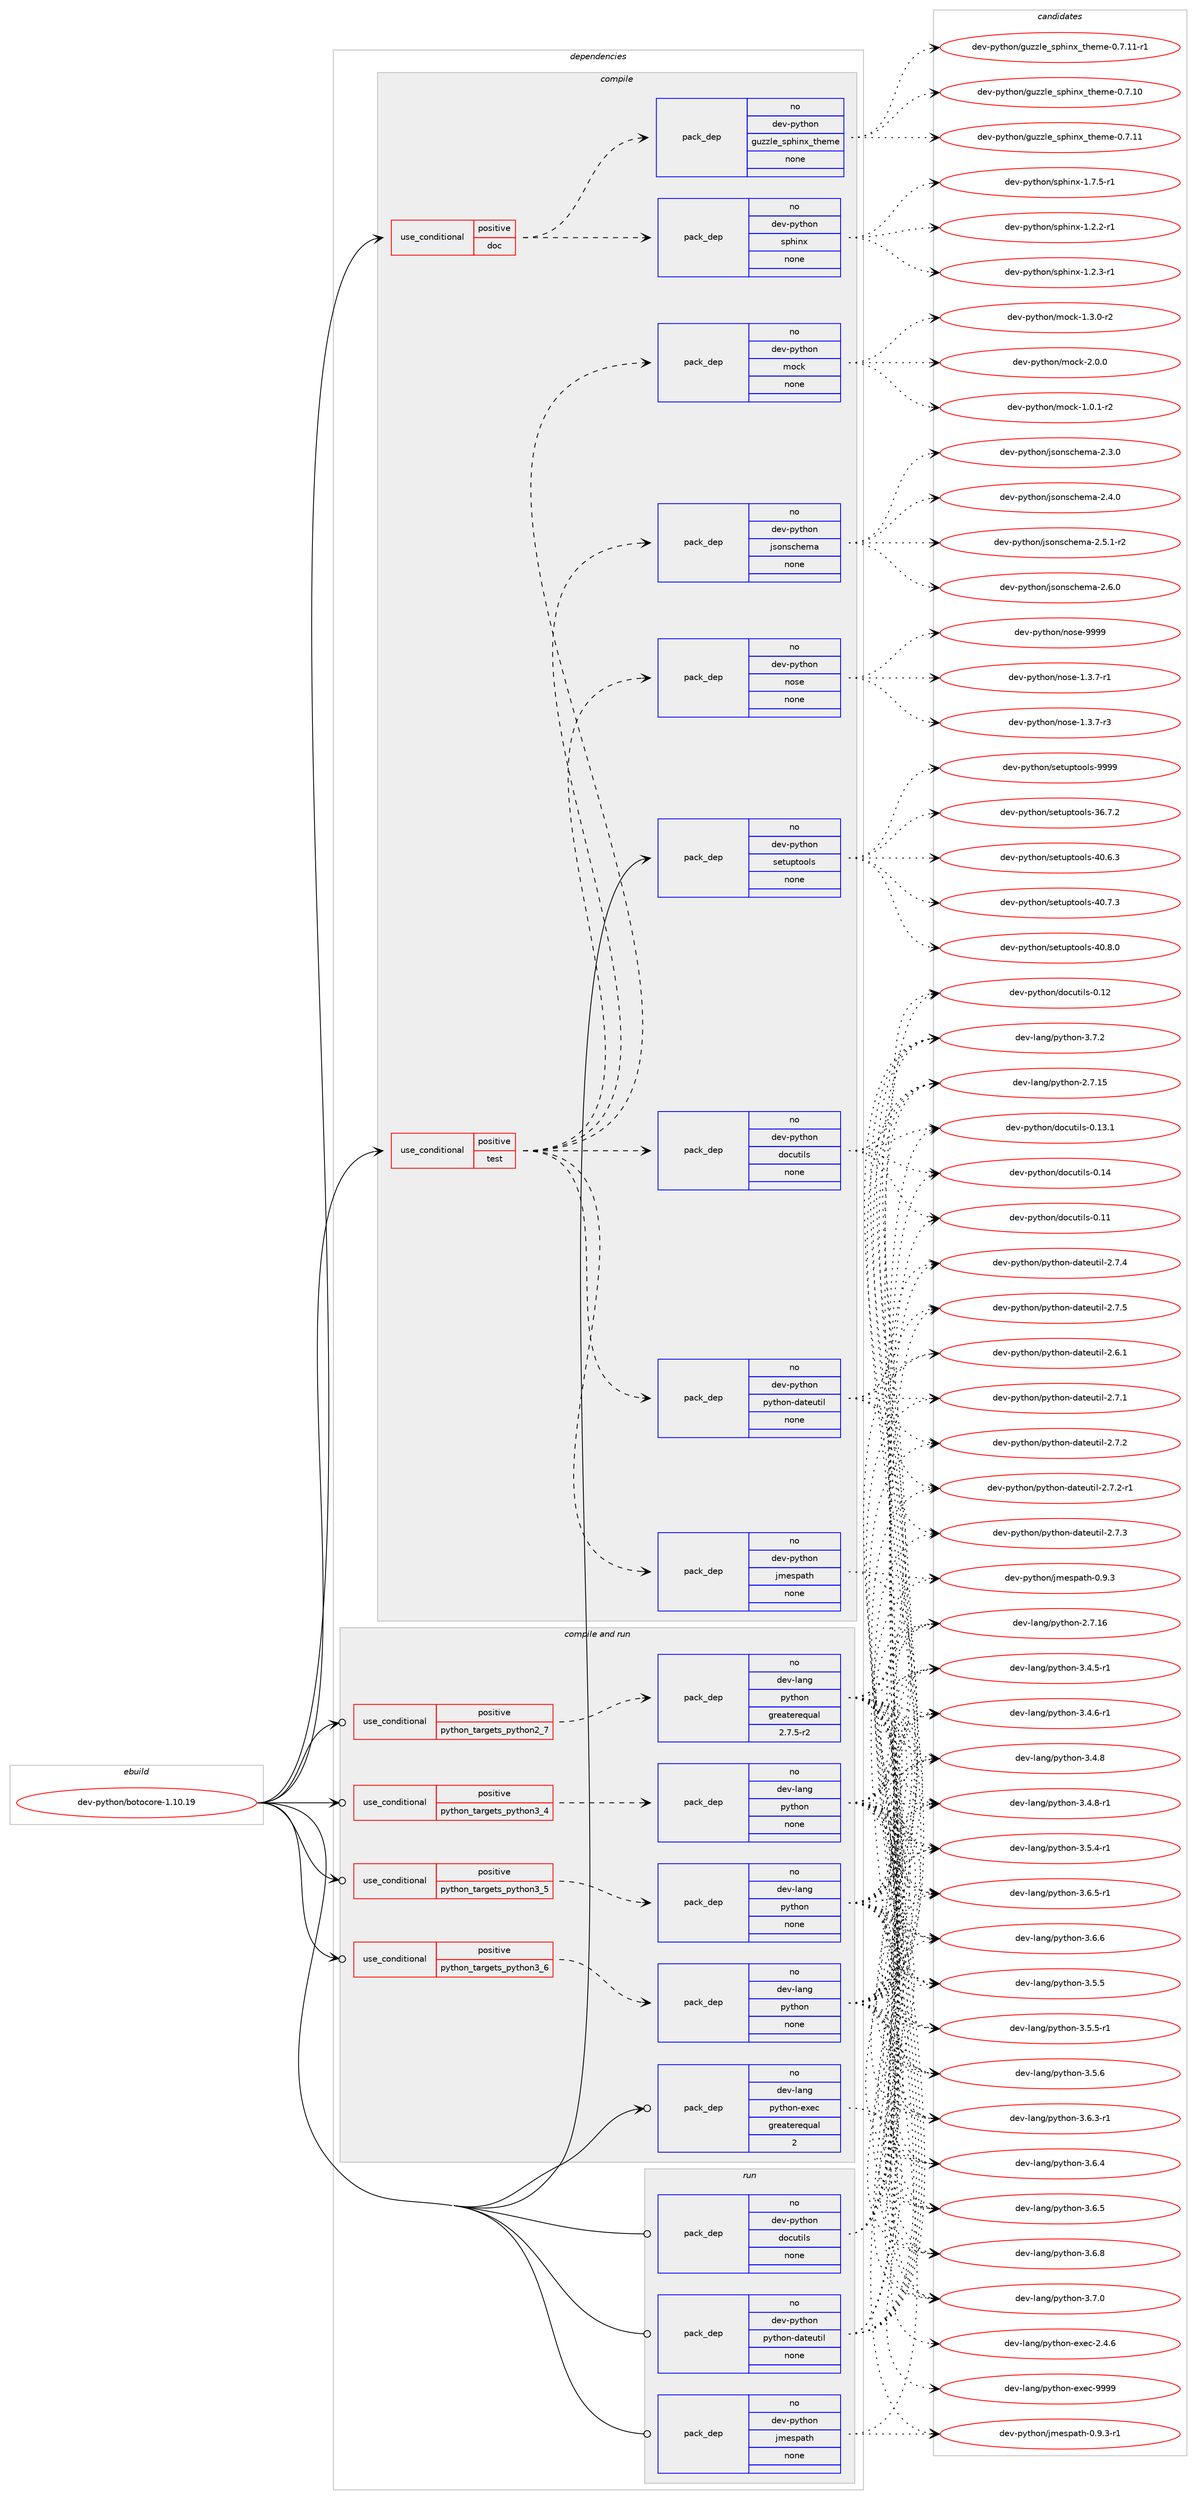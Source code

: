 digraph prolog {

# *************
# Graph options
# *************

newrank=true;
concentrate=true;
compound=true;
graph [rankdir=LR,fontname=Helvetica,fontsize=10,ranksep=1.5];#, ranksep=2.5, nodesep=0.2];
edge  [arrowhead=vee];
node  [fontname=Helvetica,fontsize=10];

# **********
# The ebuild
# **********

subgraph cluster_leftcol {
color=gray;
rank=same;
label=<<i>ebuild</i>>;
id [label="dev-python/botocore-1.10.19", color=red, width=4, href="../dev-python/botocore-1.10.19.svg"];
}

# ****************
# The dependencies
# ****************

subgraph cluster_midcol {
color=gray;
label=<<i>dependencies</i>>;
subgraph cluster_compile {
fillcolor="#eeeeee";
style=filled;
label=<<i>compile</i>>;
subgraph cond371850 {
dependency1401743 [label=<<TABLE BORDER="0" CELLBORDER="1" CELLSPACING="0" CELLPADDING="4"><TR><TD ROWSPAN="3" CELLPADDING="10">use_conditional</TD></TR><TR><TD>positive</TD></TR><TR><TD>doc</TD></TR></TABLE>>, shape=none, color=red];
subgraph pack1006665 {
dependency1401744 [label=<<TABLE BORDER="0" CELLBORDER="1" CELLSPACING="0" CELLPADDING="4" WIDTH="220"><TR><TD ROWSPAN="6" CELLPADDING="30">pack_dep</TD></TR><TR><TD WIDTH="110">no</TD></TR><TR><TD>dev-python</TD></TR><TR><TD>guzzle_sphinx_theme</TD></TR><TR><TD>none</TD></TR><TR><TD></TD></TR></TABLE>>, shape=none, color=blue];
}
dependency1401743:e -> dependency1401744:w [weight=20,style="dashed",arrowhead="vee"];
subgraph pack1006666 {
dependency1401745 [label=<<TABLE BORDER="0" CELLBORDER="1" CELLSPACING="0" CELLPADDING="4" WIDTH="220"><TR><TD ROWSPAN="6" CELLPADDING="30">pack_dep</TD></TR><TR><TD WIDTH="110">no</TD></TR><TR><TD>dev-python</TD></TR><TR><TD>sphinx</TD></TR><TR><TD>none</TD></TR><TR><TD></TD></TR></TABLE>>, shape=none, color=blue];
}
dependency1401743:e -> dependency1401745:w [weight=20,style="dashed",arrowhead="vee"];
}
id:e -> dependency1401743:w [weight=20,style="solid",arrowhead="vee"];
subgraph cond371851 {
dependency1401746 [label=<<TABLE BORDER="0" CELLBORDER="1" CELLSPACING="0" CELLPADDING="4"><TR><TD ROWSPAN="3" CELLPADDING="10">use_conditional</TD></TR><TR><TD>positive</TD></TR><TR><TD>test</TD></TR></TABLE>>, shape=none, color=red];
subgraph pack1006667 {
dependency1401747 [label=<<TABLE BORDER="0" CELLBORDER="1" CELLSPACING="0" CELLPADDING="4" WIDTH="220"><TR><TD ROWSPAN="6" CELLPADDING="30">pack_dep</TD></TR><TR><TD WIDTH="110">no</TD></TR><TR><TD>dev-python</TD></TR><TR><TD>docutils</TD></TR><TR><TD>none</TD></TR><TR><TD></TD></TR></TABLE>>, shape=none, color=blue];
}
dependency1401746:e -> dependency1401747:w [weight=20,style="dashed",arrowhead="vee"];
subgraph pack1006668 {
dependency1401748 [label=<<TABLE BORDER="0" CELLBORDER="1" CELLSPACING="0" CELLPADDING="4" WIDTH="220"><TR><TD ROWSPAN="6" CELLPADDING="30">pack_dep</TD></TR><TR><TD WIDTH="110">no</TD></TR><TR><TD>dev-python</TD></TR><TR><TD>jmespath</TD></TR><TR><TD>none</TD></TR><TR><TD></TD></TR></TABLE>>, shape=none, color=blue];
}
dependency1401746:e -> dependency1401748:w [weight=20,style="dashed",arrowhead="vee"];
subgraph pack1006669 {
dependency1401749 [label=<<TABLE BORDER="0" CELLBORDER="1" CELLSPACING="0" CELLPADDING="4" WIDTH="220"><TR><TD ROWSPAN="6" CELLPADDING="30">pack_dep</TD></TR><TR><TD WIDTH="110">no</TD></TR><TR><TD>dev-python</TD></TR><TR><TD>python-dateutil</TD></TR><TR><TD>none</TD></TR><TR><TD></TD></TR></TABLE>>, shape=none, color=blue];
}
dependency1401746:e -> dependency1401749:w [weight=20,style="dashed",arrowhead="vee"];
subgraph pack1006670 {
dependency1401750 [label=<<TABLE BORDER="0" CELLBORDER="1" CELLSPACING="0" CELLPADDING="4" WIDTH="220"><TR><TD ROWSPAN="6" CELLPADDING="30">pack_dep</TD></TR><TR><TD WIDTH="110">no</TD></TR><TR><TD>dev-python</TD></TR><TR><TD>mock</TD></TR><TR><TD>none</TD></TR><TR><TD></TD></TR></TABLE>>, shape=none, color=blue];
}
dependency1401746:e -> dependency1401750:w [weight=20,style="dashed",arrowhead="vee"];
subgraph pack1006671 {
dependency1401751 [label=<<TABLE BORDER="0" CELLBORDER="1" CELLSPACING="0" CELLPADDING="4" WIDTH="220"><TR><TD ROWSPAN="6" CELLPADDING="30">pack_dep</TD></TR><TR><TD WIDTH="110">no</TD></TR><TR><TD>dev-python</TD></TR><TR><TD>nose</TD></TR><TR><TD>none</TD></TR><TR><TD></TD></TR></TABLE>>, shape=none, color=blue];
}
dependency1401746:e -> dependency1401751:w [weight=20,style="dashed",arrowhead="vee"];
subgraph pack1006672 {
dependency1401752 [label=<<TABLE BORDER="0" CELLBORDER="1" CELLSPACING="0" CELLPADDING="4" WIDTH="220"><TR><TD ROWSPAN="6" CELLPADDING="30">pack_dep</TD></TR><TR><TD WIDTH="110">no</TD></TR><TR><TD>dev-python</TD></TR><TR><TD>jsonschema</TD></TR><TR><TD>none</TD></TR><TR><TD></TD></TR></TABLE>>, shape=none, color=blue];
}
dependency1401746:e -> dependency1401752:w [weight=20,style="dashed",arrowhead="vee"];
}
id:e -> dependency1401746:w [weight=20,style="solid",arrowhead="vee"];
subgraph pack1006673 {
dependency1401753 [label=<<TABLE BORDER="0" CELLBORDER="1" CELLSPACING="0" CELLPADDING="4" WIDTH="220"><TR><TD ROWSPAN="6" CELLPADDING="30">pack_dep</TD></TR><TR><TD WIDTH="110">no</TD></TR><TR><TD>dev-python</TD></TR><TR><TD>setuptools</TD></TR><TR><TD>none</TD></TR><TR><TD></TD></TR></TABLE>>, shape=none, color=blue];
}
id:e -> dependency1401753:w [weight=20,style="solid",arrowhead="vee"];
}
subgraph cluster_compileandrun {
fillcolor="#eeeeee";
style=filled;
label=<<i>compile and run</i>>;
subgraph cond371852 {
dependency1401754 [label=<<TABLE BORDER="0" CELLBORDER="1" CELLSPACING="0" CELLPADDING="4"><TR><TD ROWSPAN="3" CELLPADDING="10">use_conditional</TD></TR><TR><TD>positive</TD></TR><TR><TD>python_targets_python2_7</TD></TR></TABLE>>, shape=none, color=red];
subgraph pack1006674 {
dependency1401755 [label=<<TABLE BORDER="0" CELLBORDER="1" CELLSPACING="0" CELLPADDING="4" WIDTH="220"><TR><TD ROWSPAN="6" CELLPADDING="30">pack_dep</TD></TR><TR><TD WIDTH="110">no</TD></TR><TR><TD>dev-lang</TD></TR><TR><TD>python</TD></TR><TR><TD>greaterequal</TD></TR><TR><TD>2.7.5-r2</TD></TR></TABLE>>, shape=none, color=blue];
}
dependency1401754:e -> dependency1401755:w [weight=20,style="dashed",arrowhead="vee"];
}
id:e -> dependency1401754:w [weight=20,style="solid",arrowhead="odotvee"];
subgraph cond371853 {
dependency1401756 [label=<<TABLE BORDER="0" CELLBORDER="1" CELLSPACING="0" CELLPADDING="4"><TR><TD ROWSPAN="3" CELLPADDING="10">use_conditional</TD></TR><TR><TD>positive</TD></TR><TR><TD>python_targets_python3_4</TD></TR></TABLE>>, shape=none, color=red];
subgraph pack1006675 {
dependency1401757 [label=<<TABLE BORDER="0" CELLBORDER="1" CELLSPACING="0" CELLPADDING="4" WIDTH="220"><TR><TD ROWSPAN="6" CELLPADDING="30">pack_dep</TD></TR><TR><TD WIDTH="110">no</TD></TR><TR><TD>dev-lang</TD></TR><TR><TD>python</TD></TR><TR><TD>none</TD></TR><TR><TD></TD></TR></TABLE>>, shape=none, color=blue];
}
dependency1401756:e -> dependency1401757:w [weight=20,style="dashed",arrowhead="vee"];
}
id:e -> dependency1401756:w [weight=20,style="solid",arrowhead="odotvee"];
subgraph cond371854 {
dependency1401758 [label=<<TABLE BORDER="0" CELLBORDER="1" CELLSPACING="0" CELLPADDING="4"><TR><TD ROWSPAN="3" CELLPADDING="10">use_conditional</TD></TR><TR><TD>positive</TD></TR><TR><TD>python_targets_python3_5</TD></TR></TABLE>>, shape=none, color=red];
subgraph pack1006676 {
dependency1401759 [label=<<TABLE BORDER="0" CELLBORDER="1" CELLSPACING="0" CELLPADDING="4" WIDTH="220"><TR><TD ROWSPAN="6" CELLPADDING="30">pack_dep</TD></TR><TR><TD WIDTH="110">no</TD></TR><TR><TD>dev-lang</TD></TR><TR><TD>python</TD></TR><TR><TD>none</TD></TR><TR><TD></TD></TR></TABLE>>, shape=none, color=blue];
}
dependency1401758:e -> dependency1401759:w [weight=20,style="dashed",arrowhead="vee"];
}
id:e -> dependency1401758:w [weight=20,style="solid",arrowhead="odotvee"];
subgraph cond371855 {
dependency1401760 [label=<<TABLE BORDER="0" CELLBORDER="1" CELLSPACING="0" CELLPADDING="4"><TR><TD ROWSPAN="3" CELLPADDING="10">use_conditional</TD></TR><TR><TD>positive</TD></TR><TR><TD>python_targets_python3_6</TD></TR></TABLE>>, shape=none, color=red];
subgraph pack1006677 {
dependency1401761 [label=<<TABLE BORDER="0" CELLBORDER="1" CELLSPACING="0" CELLPADDING="4" WIDTH="220"><TR><TD ROWSPAN="6" CELLPADDING="30">pack_dep</TD></TR><TR><TD WIDTH="110">no</TD></TR><TR><TD>dev-lang</TD></TR><TR><TD>python</TD></TR><TR><TD>none</TD></TR><TR><TD></TD></TR></TABLE>>, shape=none, color=blue];
}
dependency1401760:e -> dependency1401761:w [weight=20,style="dashed",arrowhead="vee"];
}
id:e -> dependency1401760:w [weight=20,style="solid",arrowhead="odotvee"];
subgraph pack1006678 {
dependency1401762 [label=<<TABLE BORDER="0" CELLBORDER="1" CELLSPACING="0" CELLPADDING="4" WIDTH="220"><TR><TD ROWSPAN="6" CELLPADDING="30">pack_dep</TD></TR><TR><TD WIDTH="110">no</TD></TR><TR><TD>dev-lang</TD></TR><TR><TD>python-exec</TD></TR><TR><TD>greaterequal</TD></TR><TR><TD>2</TD></TR></TABLE>>, shape=none, color=blue];
}
id:e -> dependency1401762:w [weight=20,style="solid",arrowhead="odotvee"];
}
subgraph cluster_run {
fillcolor="#eeeeee";
style=filled;
label=<<i>run</i>>;
subgraph pack1006679 {
dependency1401763 [label=<<TABLE BORDER="0" CELLBORDER="1" CELLSPACING="0" CELLPADDING="4" WIDTH="220"><TR><TD ROWSPAN="6" CELLPADDING="30">pack_dep</TD></TR><TR><TD WIDTH="110">no</TD></TR><TR><TD>dev-python</TD></TR><TR><TD>docutils</TD></TR><TR><TD>none</TD></TR><TR><TD></TD></TR></TABLE>>, shape=none, color=blue];
}
id:e -> dependency1401763:w [weight=20,style="solid",arrowhead="odot"];
subgraph pack1006680 {
dependency1401764 [label=<<TABLE BORDER="0" CELLBORDER="1" CELLSPACING="0" CELLPADDING="4" WIDTH="220"><TR><TD ROWSPAN="6" CELLPADDING="30">pack_dep</TD></TR><TR><TD WIDTH="110">no</TD></TR><TR><TD>dev-python</TD></TR><TR><TD>jmespath</TD></TR><TR><TD>none</TD></TR><TR><TD></TD></TR></TABLE>>, shape=none, color=blue];
}
id:e -> dependency1401764:w [weight=20,style="solid",arrowhead="odot"];
subgraph pack1006681 {
dependency1401765 [label=<<TABLE BORDER="0" CELLBORDER="1" CELLSPACING="0" CELLPADDING="4" WIDTH="220"><TR><TD ROWSPAN="6" CELLPADDING="30">pack_dep</TD></TR><TR><TD WIDTH="110">no</TD></TR><TR><TD>dev-python</TD></TR><TR><TD>python-dateutil</TD></TR><TR><TD>none</TD></TR><TR><TD></TD></TR></TABLE>>, shape=none, color=blue];
}
id:e -> dependency1401765:w [weight=20,style="solid",arrowhead="odot"];
}
}

# **************
# The candidates
# **************

subgraph cluster_choices {
rank=same;
color=gray;
label=<<i>candidates</i>>;

subgraph choice1006665 {
color=black;
nodesep=1;
choice1001011184511212111610411111047103117122122108101951151121041051101209511610410110910145484655464948 [label="dev-python/guzzle_sphinx_theme-0.7.10", color=red, width=4,href="../dev-python/guzzle_sphinx_theme-0.7.10.svg"];
choice1001011184511212111610411111047103117122122108101951151121041051101209511610410110910145484655464949 [label="dev-python/guzzle_sphinx_theme-0.7.11", color=red, width=4,href="../dev-python/guzzle_sphinx_theme-0.7.11.svg"];
choice10010111845112121116104111110471031171221221081019511511210410511012095116104101109101454846554649494511449 [label="dev-python/guzzle_sphinx_theme-0.7.11-r1", color=red, width=4,href="../dev-python/guzzle_sphinx_theme-0.7.11-r1.svg"];
dependency1401744:e -> choice1001011184511212111610411111047103117122122108101951151121041051101209511610410110910145484655464948:w [style=dotted,weight="100"];
dependency1401744:e -> choice1001011184511212111610411111047103117122122108101951151121041051101209511610410110910145484655464949:w [style=dotted,weight="100"];
dependency1401744:e -> choice10010111845112121116104111110471031171221221081019511511210410511012095116104101109101454846554649494511449:w [style=dotted,weight="100"];
}
subgraph choice1006666 {
color=black;
nodesep=1;
choice10010111845112121116104111110471151121041051101204549465046504511449 [label="dev-python/sphinx-1.2.2-r1", color=red, width=4,href="../dev-python/sphinx-1.2.2-r1.svg"];
choice10010111845112121116104111110471151121041051101204549465046514511449 [label="dev-python/sphinx-1.2.3-r1", color=red, width=4,href="../dev-python/sphinx-1.2.3-r1.svg"];
choice10010111845112121116104111110471151121041051101204549465546534511449 [label="dev-python/sphinx-1.7.5-r1", color=red, width=4,href="../dev-python/sphinx-1.7.5-r1.svg"];
dependency1401745:e -> choice10010111845112121116104111110471151121041051101204549465046504511449:w [style=dotted,weight="100"];
dependency1401745:e -> choice10010111845112121116104111110471151121041051101204549465046514511449:w [style=dotted,weight="100"];
dependency1401745:e -> choice10010111845112121116104111110471151121041051101204549465546534511449:w [style=dotted,weight="100"];
}
subgraph choice1006667 {
color=black;
nodesep=1;
choice1001011184511212111610411111047100111991171161051081154548464949 [label="dev-python/docutils-0.11", color=red, width=4,href="../dev-python/docutils-0.11.svg"];
choice1001011184511212111610411111047100111991171161051081154548464950 [label="dev-python/docutils-0.12", color=red, width=4,href="../dev-python/docutils-0.12.svg"];
choice10010111845112121116104111110471001119911711610510811545484649514649 [label="dev-python/docutils-0.13.1", color=red, width=4,href="../dev-python/docutils-0.13.1.svg"];
choice1001011184511212111610411111047100111991171161051081154548464952 [label="dev-python/docutils-0.14", color=red, width=4,href="../dev-python/docutils-0.14.svg"];
dependency1401747:e -> choice1001011184511212111610411111047100111991171161051081154548464949:w [style=dotted,weight="100"];
dependency1401747:e -> choice1001011184511212111610411111047100111991171161051081154548464950:w [style=dotted,weight="100"];
dependency1401747:e -> choice10010111845112121116104111110471001119911711610510811545484649514649:w [style=dotted,weight="100"];
dependency1401747:e -> choice1001011184511212111610411111047100111991171161051081154548464952:w [style=dotted,weight="100"];
}
subgraph choice1006668 {
color=black;
nodesep=1;
choice100101118451121211161041111104710610910111511297116104454846574651 [label="dev-python/jmespath-0.9.3", color=red, width=4,href="../dev-python/jmespath-0.9.3.svg"];
choice1001011184511212111610411111047106109101115112971161044548465746514511449 [label="dev-python/jmespath-0.9.3-r1", color=red, width=4,href="../dev-python/jmespath-0.9.3-r1.svg"];
dependency1401748:e -> choice100101118451121211161041111104710610910111511297116104454846574651:w [style=dotted,weight="100"];
dependency1401748:e -> choice1001011184511212111610411111047106109101115112971161044548465746514511449:w [style=dotted,weight="100"];
}
subgraph choice1006669 {
color=black;
nodesep=1;
choice10010111845112121116104111110471121211161041111104510097116101117116105108455046544649 [label="dev-python/python-dateutil-2.6.1", color=red, width=4,href="../dev-python/python-dateutil-2.6.1.svg"];
choice10010111845112121116104111110471121211161041111104510097116101117116105108455046554649 [label="dev-python/python-dateutil-2.7.1", color=red, width=4,href="../dev-python/python-dateutil-2.7.1.svg"];
choice10010111845112121116104111110471121211161041111104510097116101117116105108455046554650 [label="dev-python/python-dateutil-2.7.2", color=red, width=4,href="../dev-python/python-dateutil-2.7.2.svg"];
choice100101118451121211161041111104711212111610411111045100971161011171161051084550465546504511449 [label="dev-python/python-dateutil-2.7.2-r1", color=red, width=4,href="../dev-python/python-dateutil-2.7.2-r1.svg"];
choice10010111845112121116104111110471121211161041111104510097116101117116105108455046554651 [label="dev-python/python-dateutil-2.7.3", color=red, width=4,href="../dev-python/python-dateutil-2.7.3.svg"];
choice10010111845112121116104111110471121211161041111104510097116101117116105108455046554652 [label="dev-python/python-dateutil-2.7.4", color=red, width=4,href="../dev-python/python-dateutil-2.7.4.svg"];
choice10010111845112121116104111110471121211161041111104510097116101117116105108455046554653 [label="dev-python/python-dateutil-2.7.5", color=red, width=4,href="../dev-python/python-dateutil-2.7.5.svg"];
dependency1401749:e -> choice10010111845112121116104111110471121211161041111104510097116101117116105108455046544649:w [style=dotted,weight="100"];
dependency1401749:e -> choice10010111845112121116104111110471121211161041111104510097116101117116105108455046554649:w [style=dotted,weight="100"];
dependency1401749:e -> choice10010111845112121116104111110471121211161041111104510097116101117116105108455046554650:w [style=dotted,weight="100"];
dependency1401749:e -> choice100101118451121211161041111104711212111610411111045100971161011171161051084550465546504511449:w [style=dotted,weight="100"];
dependency1401749:e -> choice10010111845112121116104111110471121211161041111104510097116101117116105108455046554651:w [style=dotted,weight="100"];
dependency1401749:e -> choice10010111845112121116104111110471121211161041111104510097116101117116105108455046554652:w [style=dotted,weight="100"];
dependency1401749:e -> choice10010111845112121116104111110471121211161041111104510097116101117116105108455046554653:w [style=dotted,weight="100"];
}
subgraph choice1006670 {
color=black;
nodesep=1;
choice1001011184511212111610411111047109111991074549464846494511450 [label="dev-python/mock-1.0.1-r2", color=red, width=4,href="../dev-python/mock-1.0.1-r2.svg"];
choice1001011184511212111610411111047109111991074549465146484511450 [label="dev-python/mock-1.3.0-r2", color=red, width=4,href="../dev-python/mock-1.3.0-r2.svg"];
choice100101118451121211161041111104710911199107455046484648 [label="dev-python/mock-2.0.0", color=red, width=4,href="../dev-python/mock-2.0.0.svg"];
dependency1401750:e -> choice1001011184511212111610411111047109111991074549464846494511450:w [style=dotted,weight="100"];
dependency1401750:e -> choice1001011184511212111610411111047109111991074549465146484511450:w [style=dotted,weight="100"];
dependency1401750:e -> choice100101118451121211161041111104710911199107455046484648:w [style=dotted,weight="100"];
}
subgraph choice1006671 {
color=black;
nodesep=1;
choice10010111845112121116104111110471101111151014549465146554511449 [label="dev-python/nose-1.3.7-r1", color=red, width=4,href="../dev-python/nose-1.3.7-r1.svg"];
choice10010111845112121116104111110471101111151014549465146554511451 [label="dev-python/nose-1.3.7-r3", color=red, width=4,href="../dev-python/nose-1.3.7-r3.svg"];
choice10010111845112121116104111110471101111151014557575757 [label="dev-python/nose-9999", color=red, width=4,href="../dev-python/nose-9999.svg"];
dependency1401751:e -> choice10010111845112121116104111110471101111151014549465146554511449:w [style=dotted,weight="100"];
dependency1401751:e -> choice10010111845112121116104111110471101111151014549465146554511451:w [style=dotted,weight="100"];
dependency1401751:e -> choice10010111845112121116104111110471101111151014557575757:w [style=dotted,weight="100"];
}
subgraph choice1006672 {
color=black;
nodesep=1;
choice10010111845112121116104111110471061151111101159910410110997455046514648 [label="dev-python/jsonschema-2.3.0", color=red, width=4,href="../dev-python/jsonschema-2.3.0.svg"];
choice10010111845112121116104111110471061151111101159910410110997455046524648 [label="dev-python/jsonschema-2.4.0", color=red, width=4,href="../dev-python/jsonschema-2.4.0.svg"];
choice100101118451121211161041111104710611511111011599104101109974550465346494511450 [label="dev-python/jsonschema-2.5.1-r2", color=red, width=4,href="../dev-python/jsonschema-2.5.1-r2.svg"];
choice10010111845112121116104111110471061151111101159910410110997455046544648 [label="dev-python/jsonschema-2.6.0", color=red, width=4,href="../dev-python/jsonschema-2.6.0.svg"];
dependency1401752:e -> choice10010111845112121116104111110471061151111101159910410110997455046514648:w [style=dotted,weight="100"];
dependency1401752:e -> choice10010111845112121116104111110471061151111101159910410110997455046524648:w [style=dotted,weight="100"];
dependency1401752:e -> choice100101118451121211161041111104710611511111011599104101109974550465346494511450:w [style=dotted,weight="100"];
dependency1401752:e -> choice10010111845112121116104111110471061151111101159910410110997455046544648:w [style=dotted,weight="100"];
}
subgraph choice1006673 {
color=black;
nodesep=1;
choice100101118451121211161041111104711510111611711211611111110811545515446554650 [label="dev-python/setuptools-36.7.2", color=red, width=4,href="../dev-python/setuptools-36.7.2.svg"];
choice100101118451121211161041111104711510111611711211611111110811545524846544651 [label="dev-python/setuptools-40.6.3", color=red, width=4,href="../dev-python/setuptools-40.6.3.svg"];
choice100101118451121211161041111104711510111611711211611111110811545524846554651 [label="dev-python/setuptools-40.7.3", color=red, width=4,href="../dev-python/setuptools-40.7.3.svg"];
choice100101118451121211161041111104711510111611711211611111110811545524846564648 [label="dev-python/setuptools-40.8.0", color=red, width=4,href="../dev-python/setuptools-40.8.0.svg"];
choice10010111845112121116104111110471151011161171121161111111081154557575757 [label="dev-python/setuptools-9999", color=red, width=4,href="../dev-python/setuptools-9999.svg"];
dependency1401753:e -> choice100101118451121211161041111104711510111611711211611111110811545515446554650:w [style=dotted,weight="100"];
dependency1401753:e -> choice100101118451121211161041111104711510111611711211611111110811545524846544651:w [style=dotted,weight="100"];
dependency1401753:e -> choice100101118451121211161041111104711510111611711211611111110811545524846554651:w [style=dotted,weight="100"];
dependency1401753:e -> choice100101118451121211161041111104711510111611711211611111110811545524846564648:w [style=dotted,weight="100"];
dependency1401753:e -> choice10010111845112121116104111110471151011161171121161111111081154557575757:w [style=dotted,weight="100"];
}
subgraph choice1006674 {
color=black;
nodesep=1;
choice10010111845108971101034711212111610411111045504655464953 [label="dev-lang/python-2.7.15", color=red, width=4,href="../dev-lang/python-2.7.15.svg"];
choice10010111845108971101034711212111610411111045504655464954 [label="dev-lang/python-2.7.16", color=red, width=4,href="../dev-lang/python-2.7.16.svg"];
choice1001011184510897110103471121211161041111104551465246534511449 [label="dev-lang/python-3.4.5-r1", color=red, width=4,href="../dev-lang/python-3.4.5-r1.svg"];
choice1001011184510897110103471121211161041111104551465246544511449 [label="dev-lang/python-3.4.6-r1", color=red, width=4,href="../dev-lang/python-3.4.6-r1.svg"];
choice100101118451089711010347112121116104111110455146524656 [label="dev-lang/python-3.4.8", color=red, width=4,href="../dev-lang/python-3.4.8.svg"];
choice1001011184510897110103471121211161041111104551465246564511449 [label="dev-lang/python-3.4.8-r1", color=red, width=4,href="../dev-lang/python-3.4.8-r1.svg"];
choice1001011184510897110103471121211161041111104551465346524511449 [label="dev-lang/python-3.5.4-r1", color=red, width=4,href="../dev-lang/python-3.5.4-r1.svg"];
choice100101118451089711010347112121116104111110455146534653 [label="dev-lang/python-3.5.5", color=red, width=4,href="../dev-lang/python-3.5.5.svg"];
choice1001011184510897110103471121211161041111104551465346534511449 [label="dev-lang/python-3.5.5-r1", color=red, width=4,href="../dev-lang/python-3.5.5-r1.svg"];
choice100101118451089711010347112121116104111110455146534654 [label="dev-lang/python-3.5.6", color=red, width=4,href="../dev-lang/python-3.5.6.svg"];
choice1001011184510897110103471121211161041111104551465446514511449 [label="dev-lang/python-3.6.3-r1", color=red, width=4,href="../dev-lang/python-3.6.3-r1.svg"];
choice100101118451089711010347112121116104111110455146544652 [label="dev-lang/python-3.6.4", color=red, width=4,href="../dev-lang/python-3.6.4.svg"];
choice100101118451089711010347112121116104111110455146544653 [label="dev-lang/python-3.6.5", color=red, width=4,href="../dev-lang/python-3.6.5.svg"];
choice1001011184510897110103471121211161041111104551465446534511449 [label="dev-lang/python-3.6.5-r1", color=red, width=4,href="../dev-lang/python-3.6.5-r1.svg"];
choice100101118451089711010347112121116104111110455146544654 [label="dev-lang/python-3.6.6", color=red, width=4,href="../dev-lang/python-3.6.6.svg"];
choice100101118451089711010347112121116104111110455146544656 [label="dev-lang/python-3.6.8", color=red, width=4,href="../dev-lang/python-3.6.8.svg"];
choice100101118451089711010347112121116104111110455146554648 [label="dev-lang/python-3.7.0", color=red, width=4,href="../dev-lang/python-3.7.0.svg"];
choice100101118451089711010347112121116104111110455146554650 [label="dev-lang/python-3.7.2", color=red, width=4,href="../dev-lang/python-3.7.2.svg"];
dependency1401755:e -> choice10010111845108971101034711212111610411111045504655464953:w [style=dotted,weight="100"];
dependency1401755:e -> choice10010111845108971101034711212111610411111045504655464954:w [style=dotted,weight="100"];
dependency1401755:e -> choice1001011184510897110103471121211161041111104551465246534511449:w [style=dotted,weight="100"];
dependency1401755:e -> choice1001011184510897110103471121211161041111104551465246544511449:w [style=dotted,weight="100"];
dependency1401755:e -> choice100101118451089711010347112121116104111110455146524656:w [style=dotted,weight="100"];
dependency1401755:e -> choice1001011184510897110103471121211161041111104551465246564511449:w [style=dotted,weight="100"];
dependency1401755:e -> choice1001011184510897110103471121211161041111104551465346524511449:w [style=dotted,weight="100"];
dependency1401755:e -> choice100101118451089711010347112121116104111110455146534653:w [style=dotted,weight="100"];
dependency1401755:e -> choice1001011184510897110103471121211161041111104551465346534511449:w [style=dotted,weight="100"];
dependency1401755:e -> choice100101118451089711010347112121116104111110455146534654:w [style=dotted,weight="100"];
dependency1401755:e -> choice1001011184510897110103471121211161041111104551465446514511449:w [style=dotted,weight="100"];
dependency1401755:e -> choice100101118451089711010347112121116104111110455146544652:w [style=dotted,weight="100"];
dependency1401755:e -> choice100101118451089711010347112121116104111110455146544653:w [style=dotted,weight="100"];
dependency1401755:e -> choice1001011184510897110103471121211161041111104551465446534511449:w [style=dotted,weight="100"];
dependency1401755:e -> choice100101118451089711010347112121116104111110455146544654:w [style=dotted,weight="100"];
dependency1401755:e -> choice100101118451089711010347112121116104111110455146544656:w [style=dotted,weight="100"];
dependency1401755:e -> choice100101118451089711010347112121116104111110455146554648:w [style=dotted,weight="100"];
dependency1401755:e -> choice100101118451089711010347112121116104111110455146554650:w [style=dotted,weight="100"];
}
subgraph choice1006675 {
color=black;
nodesep=1;
choice10010111845108971101034711212111610411111045504655464953 [label="dev-lang/python-2.7.15", color=red, width=4,href="../dev-lang/python-2.7.15.svg"];
choice10010111845108971101034711212111610411111045504655464954 [label="dev-lang/python-2.7.16", color=red, width=4,href="../dev-lang/python-2.7.16.svg"];
choice1001011184510897110103471121211161041111104551465246534511449 [label="dev-lang/python-3.4.5-r1", color=red, width=4,href="../dev-lang/python-3.4.5-r1.svg"];
choice1001011184510897110103471121211161041111104551465246544511449 [label="dev-lang/python-3.4.6-r1", color=red, width=4,href="../dev-lang/python-3.4.6-r1.svg"];
choice100101118451089711010347112121116104111110455146524656 [label="dev-lang/python-3.4.8", color=red, width=4,href="../dev-lang/python-3.4.8.svg"];
choice1001011184510897110103471121211161041111104551465246564511449 [label="dev-lang/python-3.4.8-r1", color=red, width=4,href="../dev-lang/python-3.4.8-r1.svg"];
choice1001011184510897110103471121211161041111104551465346524511449 [label="dev-lang/python-3.5.4-r1", color=red, width=4,href="../dev-lang/python-3.5.4-r1.svg"];
choice100101118451089711010347112121116104111110455146534653 [label="dev-lang/python-3.5.5", color=red, width=4,href="../dev-lang/python-3.5.5.svg"];
choice1001011184510897110103471121211161041111104551465346534511449 [label="dev-lang/python-3.5.5-r1", color=red, width=4,href="../dev-lang/python-3.5.5-r1.svg"];
choice100101118451089711010347112121116104111110455146534654 [label="dev-lang/python-3.5.6", color=red, width=4,href="../dev-lang/python-3.5.6.svg"];
choice1001011184510897110103471121211161041111104551465446514511449 [label="dev-lang/python-3.6.3-r1", color=red, width=4,href="../dev-lang/python-3.6.3-r1.svg"];
choice100101118451089711010347112121116104111110455146544652 [label="dev-lang/python-3.6.4", color=red, width=4,href="../dev-lang/python-3.6.4.svg"];
choice100101118451089711010347112121116104111110455146544653 [label="dev-lang/python-3.6.5", color=red, width=4,href="../dev-lang/python-3.6.5.svg"];
choice1001011184510897110103471121211161041111104551465446534511449 [label="dev-lang/python-3.6.5-r1", color=red, width=4,href="../dev-lang/python-3.6.5-r1.svg"];
choice100101118451089711010347112121116104111110455146544654 [label="dev-lang/python-3.6.6", color=red, width=4,href="../dev-lang/python-3.6.6.svg"];
choice100101118451089711010347112121116104111110455146544656 [label="dev-lang/python-3.6.8", color=red, width=4,href="../dev-lang/python-3.6.8.svg"];
choice100101118451089711010347112121116104111110455146554648 [label="dev-lang/python-3.7.0", color=red, width=4,href="../dev-lang/python-3.7.0.svg"];
choice100101118451089711010347112121116104111110455146554650 [label="dev-lang/python-3.7.2", color=red, width=4,href="../dev-lang/python-3.7.2.svg"];
dependency1401757:e -> choice10010111845108971101034711212111610411111045504655464953:w [style=dotted,weight="100"];
dependency1401757:e -> choice10010111845108971101034711212111610411111045504655464954:w [style=dotted,weight="100"];
dependency1401757:e -> choice1001011184510897110103471121211161041111104551465246534511449:w [style=dotted,weight="100"];
dependency1401757:e -> choice1001011184510897110103471121211161041111104551465246544511449:w [style=dotted,weight="100"];
dependency1401757:e -> choice100101118451089711010347112121116104111110455146524656:w [style=dotted,weight="100"];
dependency1401757:e -> choice1001011184510897110103471121211161041111104551465246564511449:w [style=dotted,weight="100"];
dependency1401757:e -> choice1001011184510897110103471121211161041111104551465346524511449:w [style=dotted,weight="100"];
dependency1401757:e -> choice100101118451089711010347112121116104111110455146534653:w [style=dotted,weight="100"];
dependency1401757:e -> choice1001011184510897110103471121211161041111104551465346534511449:w [style=dotted,weight="100"];
dependency1401757:e -> choice100101118451089711010347112121116104111110455146534654:w [style=dotted,weight="100"];
dependency1401757:e -> choice1001011184510897110103471121211161041111104551465446514511449:w [style=dotted,weight="100"];
dependency1401757:e -> choice100101118451089711010347112121116104111110455146544652:w [style=dotted,weight="100"];
dependency1401757:e -> choice100101118451089711010347112121116104111110455146544653:w [style=dotted,weight="100"];
dependency1401757:e -> choice1001011184510897110103471121211161041111104551465446534511449:w [style=dotted,weight="100"];
dependency1401757:e -> choice100101118451089711010347112121116104111110455146544654:w [style=dotted,weight="100"];
dependency1401757:e -> choice100101118451089711010347112121116104111110455146544656:w [style=dotted,weight="100"];
dependency1401757:e -> choice100101118451089711010347112121116104111110455146554648:w [style=dotted,weight="100"];
dependency1401757:e -> choice100101118451089711010347112121116104111110455146554650:w [style=dotted,weight="100"];
}
subgraph choice1006676 {
color=black;
nodesep=1;
choice10010111845108971101034711212111610411111045504655464953 [label="dev-lang/python-2.7.15", color=red, width=4,href="../dev-lang/python-2.7.15.svg"];
choice10010111845108971101034711212111610411111045504655464954 [label="dev-lang/python-2.7.16", color=red, width=4,href="../dev-lang/python-2.7.16.svg"];
choice1001011184510897110103471121211161041111104551465246534511449 [label="dev-lang/python-3.4.5-r1", color=red, width=4,href="../dev-lang/python-3.4.5-r1.svg"];
choice1001011184510897110103471121211161041111104551465246544511449 [label="dev-lang/python-3.4.6-r1", color=red, width=4,href="../dev-lang/python-3.4.6-r1.svg"];
choice100101118451089711010347112121116104111110455146524656 [label="dev-lang/python-3.4.8", color=red, width=4,href="../dev-lang/python-3.4.8.svg"];
choice1001011184510897110103471121211161041111104551465246564511449 [label="dev-lang/python-3.4.8-r1", color=red, width=4,href="../dev-lang/python-3.4.8-r1.svg"];
choice1001011184510897110103471121211161041111104551465346524511449 [label="dev-lang/python-3.5.4-r1", color=red, width=4,href="../dev-lang/python-3.5.4-r1.svg"];
choice100101118451089711010347112121116104111110455146534653 [label="dev-lang/python-3.5.5", color=red, width=4,href="../dev-lang/python-3.5.5.svg"];
choice1001011184510897110103471121211161041111104551465346534511449 [label="dev-lang/python-3.5.5-r1", color=red, width=4,href="../dev-lang/python-3.5.5-r1.svg"];
choice100101118451089711010347112121116104111110455146534654 [label="dev-lang/python-3.5.6", color=red, width=4,href="../dev-lang/python-3.5.6.svg"];
choice1001011184510897110103471121211161041111104551465446514511449 [label="dev-lang/python-3.6.3-r1", color=red, width=4,href="../dev-lang/python-3.6.3-r1.svg"];
choice100101118451089711010347112121116104111110455146544652 [label="dev-lang/python-3.6.4", color=red, width=4,href="../dev-lang/python-3.6.4.svg"];
choice100101118451089711010347112121116104111110455146544653 [label="dev-lang/python-3.6.5", color=red, width=4,href="../dev-lang/python-3.6.5.svg"];
choice1001011184510897110103471121211161041111104551465446534511449 [label="dev-lang/python-3.6.5-r1", color=red, width=4,href="../dev-lang/python-3.6.5-r1.svg"];
choice100101118451089711010347112121116104111110455146544654 [label="dev-lang/python-3.6.6", color=red, width=4,href="../dev-lang/python-3.6.6.svg"];
choice100101118451089711010347112121116104111110455146544656 [label="dev-lang/python-3.6.8", color=red, width=4,href="../dev-lang/python-3.6.8.svg"];
choice100101118451089711010347112121116104111110455146554648 [label="dev-lang/python-3.7.0", color=red, width=4,href="../dev-lang/python-3.7.0.svg"];
choice100101118451089711010347112121116104111110455146554650 [label="dev-lang/python-3.7.2", color=red, width=4,href="../dev-lang/python-3.7.2.svg"];
dependency1401759:e -> choice10010111845108971101034711212111610411111045504655464953:w [style=dotted,weight="100"];
dependency1401759:e -> choice10010111845108971101034711212111610411111045504655464954:w [style=dotted,weight="100"];
dependency1401759:e -> choice1001011184510897110103471121211161041111104551465246534511449:w [style=dotted,weight="100"];
dependency1401759:e -> choice1001011184510897110103471121211161041111104551465246544511449:w [style=dotted,weight="100"];
dependency1401759:e -> choice100101118451089711010347112121116104111110455146524656:w [style=dotted,weight="100"];
dependency1401759:e -> choice1001011184510897110103471121211161041111104551465246564511449:w [style=dotted,weight="100"];
dependency1401759:e -> choice1001011184510897110103471121211161041111104551465346524511449:w [style=dotted,weight="100"];
dependency1401759:e -> choice100101118451089711010347112121116104111110455146534653:w [style=dotted,weight="100"];
dependency1401759:e -> choice1001011184510897110103471121211161041111104551465346534511449:w [style=dotted,weight="100"];
dependency1401759:e -> choice100101118451089711010347112121116104111110455146534654:w [style=dotted,weight="100"];
dependency1401759:e -> choice1001011184510897110103471121211161041111104551465446514511449:w [style=dotted,weight="100"];
dependency1401759:e -> choice100101118451089711010347112121116104111110455146544652:w [style=dotted,weight="100"];
dependency1401759:e -> choice100101118451089711010347112121116104111110455146544653:w [style=dotted,weight="100"];
dependency1401759:e -> choice1001011184510897110103471121211161041111104551465446534511449:w [style=dotted,weight="100"];
dependency1401759:e -> choice100101118451089711010347112121116104111110455146544654:w [style=dotted,weight="100"];
dependency1401759:e -> choice100101118451089711010347112121116104111110455146544656:w [style=dotted,weight="100"];
dependency1401759:e -> choice100101118451089711010347112121116104111110455146554648:w [style=dotted,weight="100"];
dependency1401759:e -> choice100101118451089711010347112121116104111110455146554650:w [style=dotted,weight="100"];
}
subgraph choice1006677 {
color=black;
nodesep=1;
choice10010111845108971101034711212111610411111045504655464953 [label="dev-lang/python-2.7.15", color=red, width=4,href="../dev-lang/python-2.7.15.svg"];
choice10010111845108971101034711212111610411111045504655464954 [label="dev-lang/python-2.7.16", color=red, width=4,href="../dev-lang/python-2.7.16.svg"];
choice1001011184510897110103471121211161041111104551465246534511449 [label="dev-lang/python-3.4.5-r1", color=red, width=4,href="../dev-lang/python-3.4.5-r1.svg"];
choice1001011184510897110103471121211161041111104551465246544511449 [label="dev-lang/python-3.4.6-r1", color=red, width=4,href="../dev-lang/python-3.4.6-r1.svg"];
choice100101118451089711010347112121116104111110455146524656 [label="dev-lang/python-3.4.8", color=red, width=4,href="../dev-lang/python-3.4.8.svg"];
choice1001011184510897110103471121211161041111104551465246564511449 [label="dev-lang/python-3.4.8-r1", color=red, width=4,href="../dev-lang/python-3.4.8-r1.svg"];
choice1001011184510897110103471121211161041111104551465346524511449 [label="dev-lang/python-3.5.4-r1", color=red, width=4,href="../dev-lang/python-3.5.4-r1.svg"];
choice100101118451089711010347112121116104111110455146534653 [label="dev-lang/python-3.5.5", color=red, width=4,href="../dev-lang/python-3.5.5.svg"];
choice1001011184510897110103471121211161041111104551465346534511449 [label="dev-lang/python-3.5.5-r1", color=red, width=4,href="../dev-lang/python-3.5.5-r1.svg"];
choice100101118451089711010347112121116104111110455146534654 [label="dev-lang/python-3.5.6", color=red, width=4,href="../dev-lang/python-3.5.6.svg"];
choice1001011184510897110103471121211161041111104551465446514511449 [label="dev-lang/python-3.6.3-r1", color=red, width=4,href="../dev-lang/python-3.6.3-r1.svg"];
choice100101118451089711010347112121116104111110455146544652 [label="dev-lang/python-3.6.4", color=red, width=4,href="../dev-lang/python-3.6.4.svg"];
choice100101118451089711010347112121116104111110455146544653 [label="dev-lang/python-3.6.5", color=red, width=4,href="../dev-lang/python-3.6.5.svg"];
choice1001011184510897110103471121211161041111104551465446534511449 [label="dev-lang/python-3.6.5-r1", color=red, width=4,href="../dev-lang/python-3.6.5-r1.svg"];
choice100101118451089711010347112121116104111110455146544654 [label="dev-lang/python-3.6.6", color=red, width=4,href="../dev-lang/python-3.6.6.svg"];
choice100101118451089711010347112121116104111110455146544656 [label="dev-lang/python-3.6.8", color=red, width=4,href="../dev-lang/python-3.6.8.svg"];
choice100101118451089711010347112121116104111110455146554648 [label="dev-lang/python-3.7.0", color=red, width=4,href="../dev-lang/python-3.7.0.svg"];
choice100101118451089711010347112121116104111110455146554650 [label="dev-lang/python-3.7.2", color=red, width=4,href="../dev-lang/python-3.7.2.svg"];
dependency1401761:e -> choice10010111845108971101034711212111610411111045504655464953:w [style=dotted,weight="100"];
dependency1401761:e -> choice10010111845108971101034711212111610411111045504655464954:w [style=dotted,weight="100"];
dependency1401761:e -> choice1001011184510897110103471121211161041111104551465246534511449:w [style=dotted,weight="100"];
dependency1401761:e -> choice1001011184510897110103471121211161041111104551465246544511449:w [style=dotted,weight="100"];
dependency1401761:e -> choice100101118451089711010347112121116104111110455146524656:w [style=dotted,weight="100"];
dependency1401761:e -> choice1001011184510897110103471121211161041111104551465246564511449:w [style=dotted,weight="100"];
dependency1401761:e -> choice1001011184510897110103471121211161041111104551465346524511449:w [style=dotted,weight="100"];
dependency1401761:e -> choice100101118451089711010347112121116104111110455146534653:w [style=dotted,weight="100"];
dependency1401761:e -> choice1001011184510897110103471121211161041111104551465346534511449:w [style=dotted,weight="100"];
dependency1401761:e -> choice100101118451089711010347112121116104111110455146534654:w [style=dotted,weight="100"];
dependency1401761:e -> choice1001011184510897110103471121211161041111104551465446514511449:w [style=dotted,weight="100"];
dependency1401761:e -> choice100101118451089711010347112121116104111110455146544652:w [style=dotted,weight="100"];
dependency1401761:e -> choice100101118451089711010347112121116104111110455146544653:w [style=dotted,weight="100"];
dependency1401761:e -> choice1001011184510897110103471121211161041111104551465446534511449:w [style=dotted,weight="100"];
dependency1401761:e -> choice100101118451089711010347112121116104111110455146544654:w [style=dotted,weight="100"];
dependency1401761:e -> choice100101118451089711010347112121116104111110455146544656:w [style=dotted,weight="100"];
dependency1401761:e -> choice100101118451089711010347112121116104111110455146554648:w [style=dotted,weight="100"];
dependency1401761:e -> choice100101118451089711010347112121116104111110455146554650:w [style=dotted,weight="100"];
}
subgraph choice1006678 {
color=black;
nodesep=1;
choice1001011184510897110103471121211161041111104510112010199455046524654 [label="dev-lang/python-exec-2.4.6", color=red, width=4,href="../dev-lang/python-exec-2.4.6.svg"];
choice10010111845108971101034711212111610411111045101120101994557575757 [label="dev-lang/python-exec-9999", color=red, width=4,href="../dev-lang/python-exec-9999.svg"];
dependency1401762:e -> choice1001011184510897110103471121211161041111104510112010199455046524654:w [style=dotted,weight="100"];
dependency1401762:e -> choice10010111845108971101034711212111610411111045101120101994557575757:w [style=dotted,weight="100"];
}
subgraph choice1006679 {
color=black;
nodesep=1;
choice1001011184511212111610411111047100111991171161051081154548464949 [label="dev-python/docutils-0.11", color=red, width=4,href="../dev-python/docutils-0.11.svg"];
choice1001011184511212111610411111047100111991171161051081154548464950 [label="dev-python/docutils-0.12", color=red, width=4,href="../dev-python/docutils-0.12.svg"];
choice10010111845112121116104111110471001119911711610510811545484649514649 [label="dev-python/docutils-0.13.1", color=red, width=4,href="../dev-python/docutils-0.13.1.svg"];
choice1001011184511212111610411111047100111991171161051081154548464952 [label="dev-python/docutils-0.14", color=red, width=4,href="../dev-python/docutils-0.14.svg"];
dependency1401763:e -> choice1001011184511212111610411111047100111991171161051081154548464949:w [style=dotted,weight="100"];
dependency1401763:e -> choice1001011184511212111610411111047100111991171161051081154548464950:w [style=dotted,weight="100"];
dependency1401763:e -> choice10010111845112121116104111110471001119911711610510811545484649514649:w [style=dotted,weight="100"];
dependency1401763:e -> choice1001011184511212111610411111047100111991171161051081154548464952:w [style=dotted,weight="100"];
}
subgraph choice1006680 {
color=black;
nodesep=1;
choice100101118451121211161041111104710610910111511297116104454846574651 [label="dev-python/jmespath-0.9.3", color=red, width=4,href="../dev-python/jmespath-0.9.3.svg"];
choice1001011184511212111610411111047106109101115112971161044548465746514511449 [label="dev-python/jmespath-0.9.3-r1", color=red, width=4,href="../dev-python/jmespath-0.9.3-r1.svg"];
dependency1401764:e -> choice100101118451121211161041111104710610910111511297116104454846574651:w [style=dotted,weight="100"];
dependency1401764:e -> choice1001011184511212111610411111047106109101115112971161044548465746514511449:w [style=dotted,weight="100"];
}
subgraph choice1006681 {
color=black;
nodesep=1;
choice10010111845112121116104111110471121211161041111104510097116101117116105108455046544649 [label="dev-python/python-dateutil-2.6.1", color=red, width=4,href="../dev-python/python-dateutil-2.6.1.svg"];
choice10010111845112121116104111110471121211161041111104510097116101117116105108455046554649 [label="dev-python/python-dateutil-2.7.1", color=red, width=4,href="../dev-python/python-dateutil-2.7.1.svg"];
choice10010111845112121116104111110471121211161041111104510097116101117116105108455046554650 [label="dev-python/python-dateutil-2.7.2", color=red, width=4,href="../dev-python/python-dateutil-2.7.2.svg"];
choice100101118451121211161041111104711212111610411111045100971161011171161051084550465546504511449 [label="dev-python/python-dateutil-2.7.2-r1", color=red, width=4,href="../dev-python/python-dateutil-2.7.2-r1.svg"];
choice10010111845112121116104111110471121211161041111104510097116101117116105108455046554651 [label="dev-python/python-dateutil-2.7.3", color=red, width=4,href="../dev-python/python-dateutil-2.7.3.svg"];
choice10010111845112121116104111110471121211161041111104510097116101117116105108455046554652 [label="dev-python/python-dateutil-2.7.4", color=red, width=4,href="../dev-python/python-dateutil-2.7.4.svg"];
choice10010111845112121116104111110471121211161041111104510097116101117116105108455046554653 [label="dev-python/python-dateutil-2.7.5", color=red, width=4,href="../dev-python/python-dateutil-2.7.5.svg"];
dependency1401765:e -> choice10010111845112121116104111110471121211161041111104510097116101117116105108455046544649:w [style=dotted,weight="100"];
dependency1401765:e -> choice10010111845112121116104111110471121211161041111104510097116101117116105108455046554649:w [style=dotted,weight="100"];
dependency1401765:e -> choice10010111845112121116104111110471121211161041111104510097116101117116105108455046554650:w [style=dotted,weight="100"];
dependency1401765:e -> choice100101118451121211161041111104711212111610411111045100971161011171161051084550465546504511449:w [style=dotted,weight="100"];
dependency1401765:e -> choice10010111845112121116104111110471121211161041111104510097116101117116105108455046554651:w [style=dotted,weight="100"];
dependency1401765:e -> choice10010111845112121116104111110471121211161041111104510097116101117116105108455046554652:w [style=dotted,weight="100"];
dependency1401765:e -> choice10010111845112121116104111110471121211161041111104510097116101117116105108455046554653:w [style=dotted,weight="100"];
}
}

}
